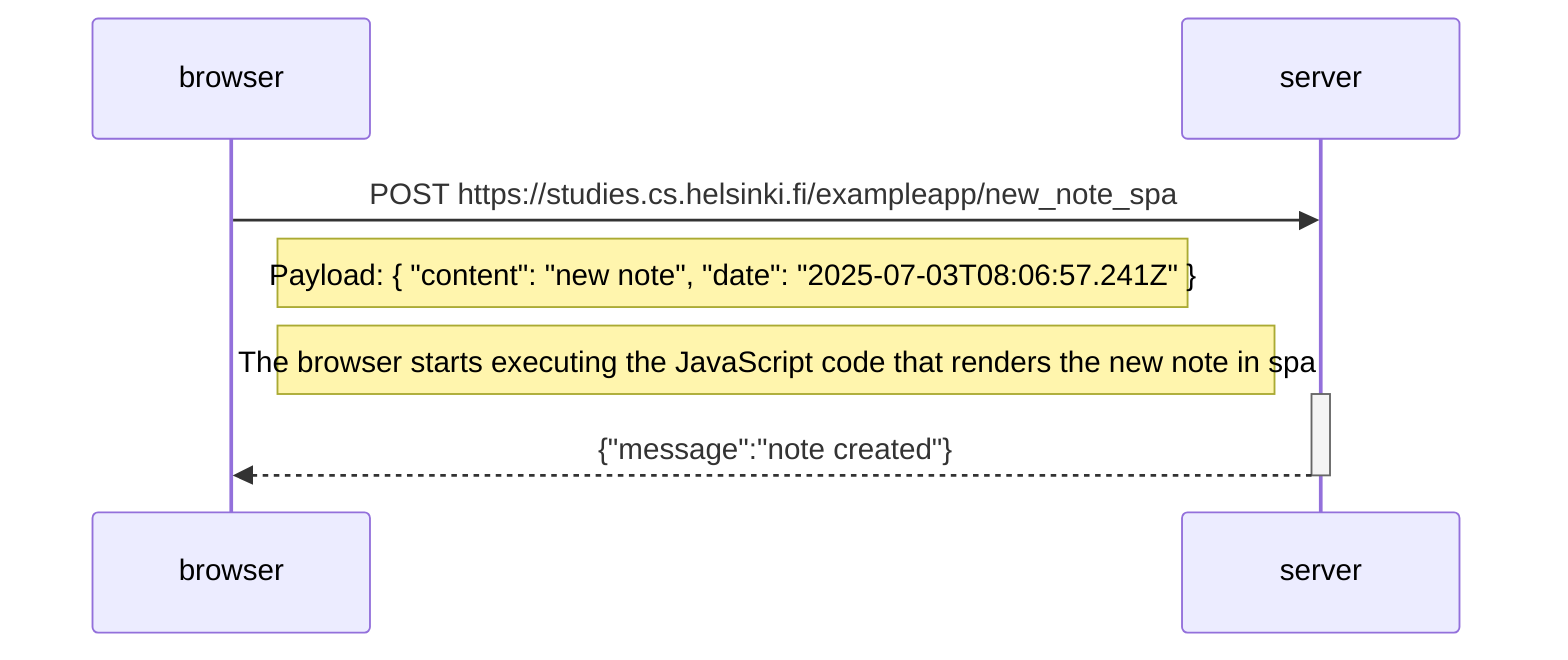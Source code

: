 sequenceDiagram
    participant browser
    participant server

    browser->>server: POST https://studies.cs.helsinki.fi/exampleapp/new_note_spa  
    Note right of browser: Payload: { "content": "new note", "date": "2025-07-03T08:06:57.241Z" }
    Note right of browser: The browser starts executing the JavaScript code that renders the new note in spa 
    activate server
    server-->>browser: {"message":"note created"}
    deactivate server